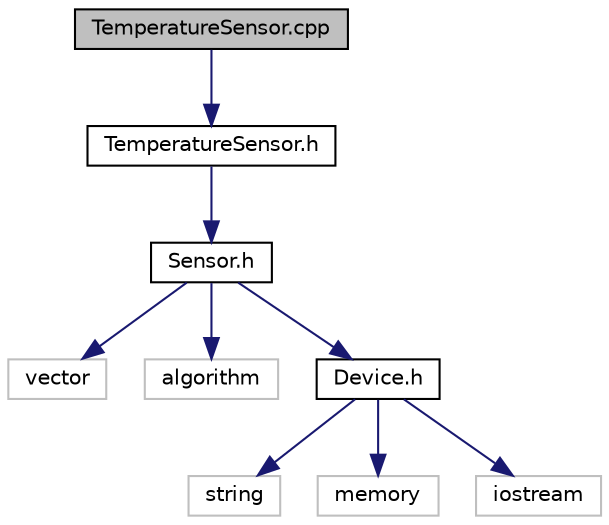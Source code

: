 digraph "TemperatureSensor.cpp"
{
 // LATEX_PDF_SIZE
  edge [fontname="Helvetica",fontsize="10",labelfontname="Helvetica",labelfontsize="10"];
  node [fontname="Helvetica",fontsize="10",shape=record];
  Node1 [label="TemperatureSensor.cpp",height=0.2,width=0.4,color="black", fillcolor="grey75", style="filled", fontcolor="black",tooltip="Adds a device to the list of observers."];
  Node1 -> Node2 [color="midnightblue",fontsize="10",style="solid"];
  Node2 [label="TemperatureSensor.h",height=0.2,width=0.4,color="black", fillcolor="white", style="filled",URL="$TemperatureSensor_8h.html",tooltip="The TemperatureSensor class is a concrete subject in the Observer pattern."];
  Node2 -> Node3 [color="midnightblue",fontsize="10",style="solid"];
  Node3 [label="Sensor.h",height=0.2,width=0.4,color="black", fillcolor="white", style="filled",URL="$Sensor_8h.html",tooltip="Abstract Subject class in the Observer pattern."];
  Node3 -> Node4 [color="midnightblue",fontsize="10",style="solid"];
  Node4 [label="vector",height=0.2,width=0.4,color="grey75", fillcolor="white", style="filled",tooltip=" "];
  Node3 -> Node5 [color="midnightblue",fontsize="10",style="solid"];
  Node5 [label="algorithm",height=0.2,width=0.4,color="grey75", fillcolor="white", style="filled",tooltip=" "];
  Node3 -> Node6 [color="midnightblue",fontsize="10",style="solid"];
  Node6 [label="Device.h",height=0.2,width=0.4,color="black", fillcolor="white", style="filled",URL="$Device_8h.html",tooltip="Defines the abstract Device class, which acts as the Component in the Composite Pattern and represent..."];
  Node6 -> Node7 [color="midnightblue",fontsize="10",style="solid"];
  Node7 [label="string",height=0.2,width=0.4,color="grey75", fillcolor="white", style="filled",tooltip=" "];
  Node6 -> Node8 [color="midnightblue",fontsize="10",style="solid"];
  Node8 [label="memory",height=0.2,width=0.4,color="grey75", fillcolor="white", style="filled",tooltip=" "];
  Node6 -> Node9 [color="midnightblue",fontsize="10",style="solid"];
  Node9 [label="iostream",height=0.2,width=0.4,color="grey75", fillcolor="white", style="filled",tooltip=" "];
}
